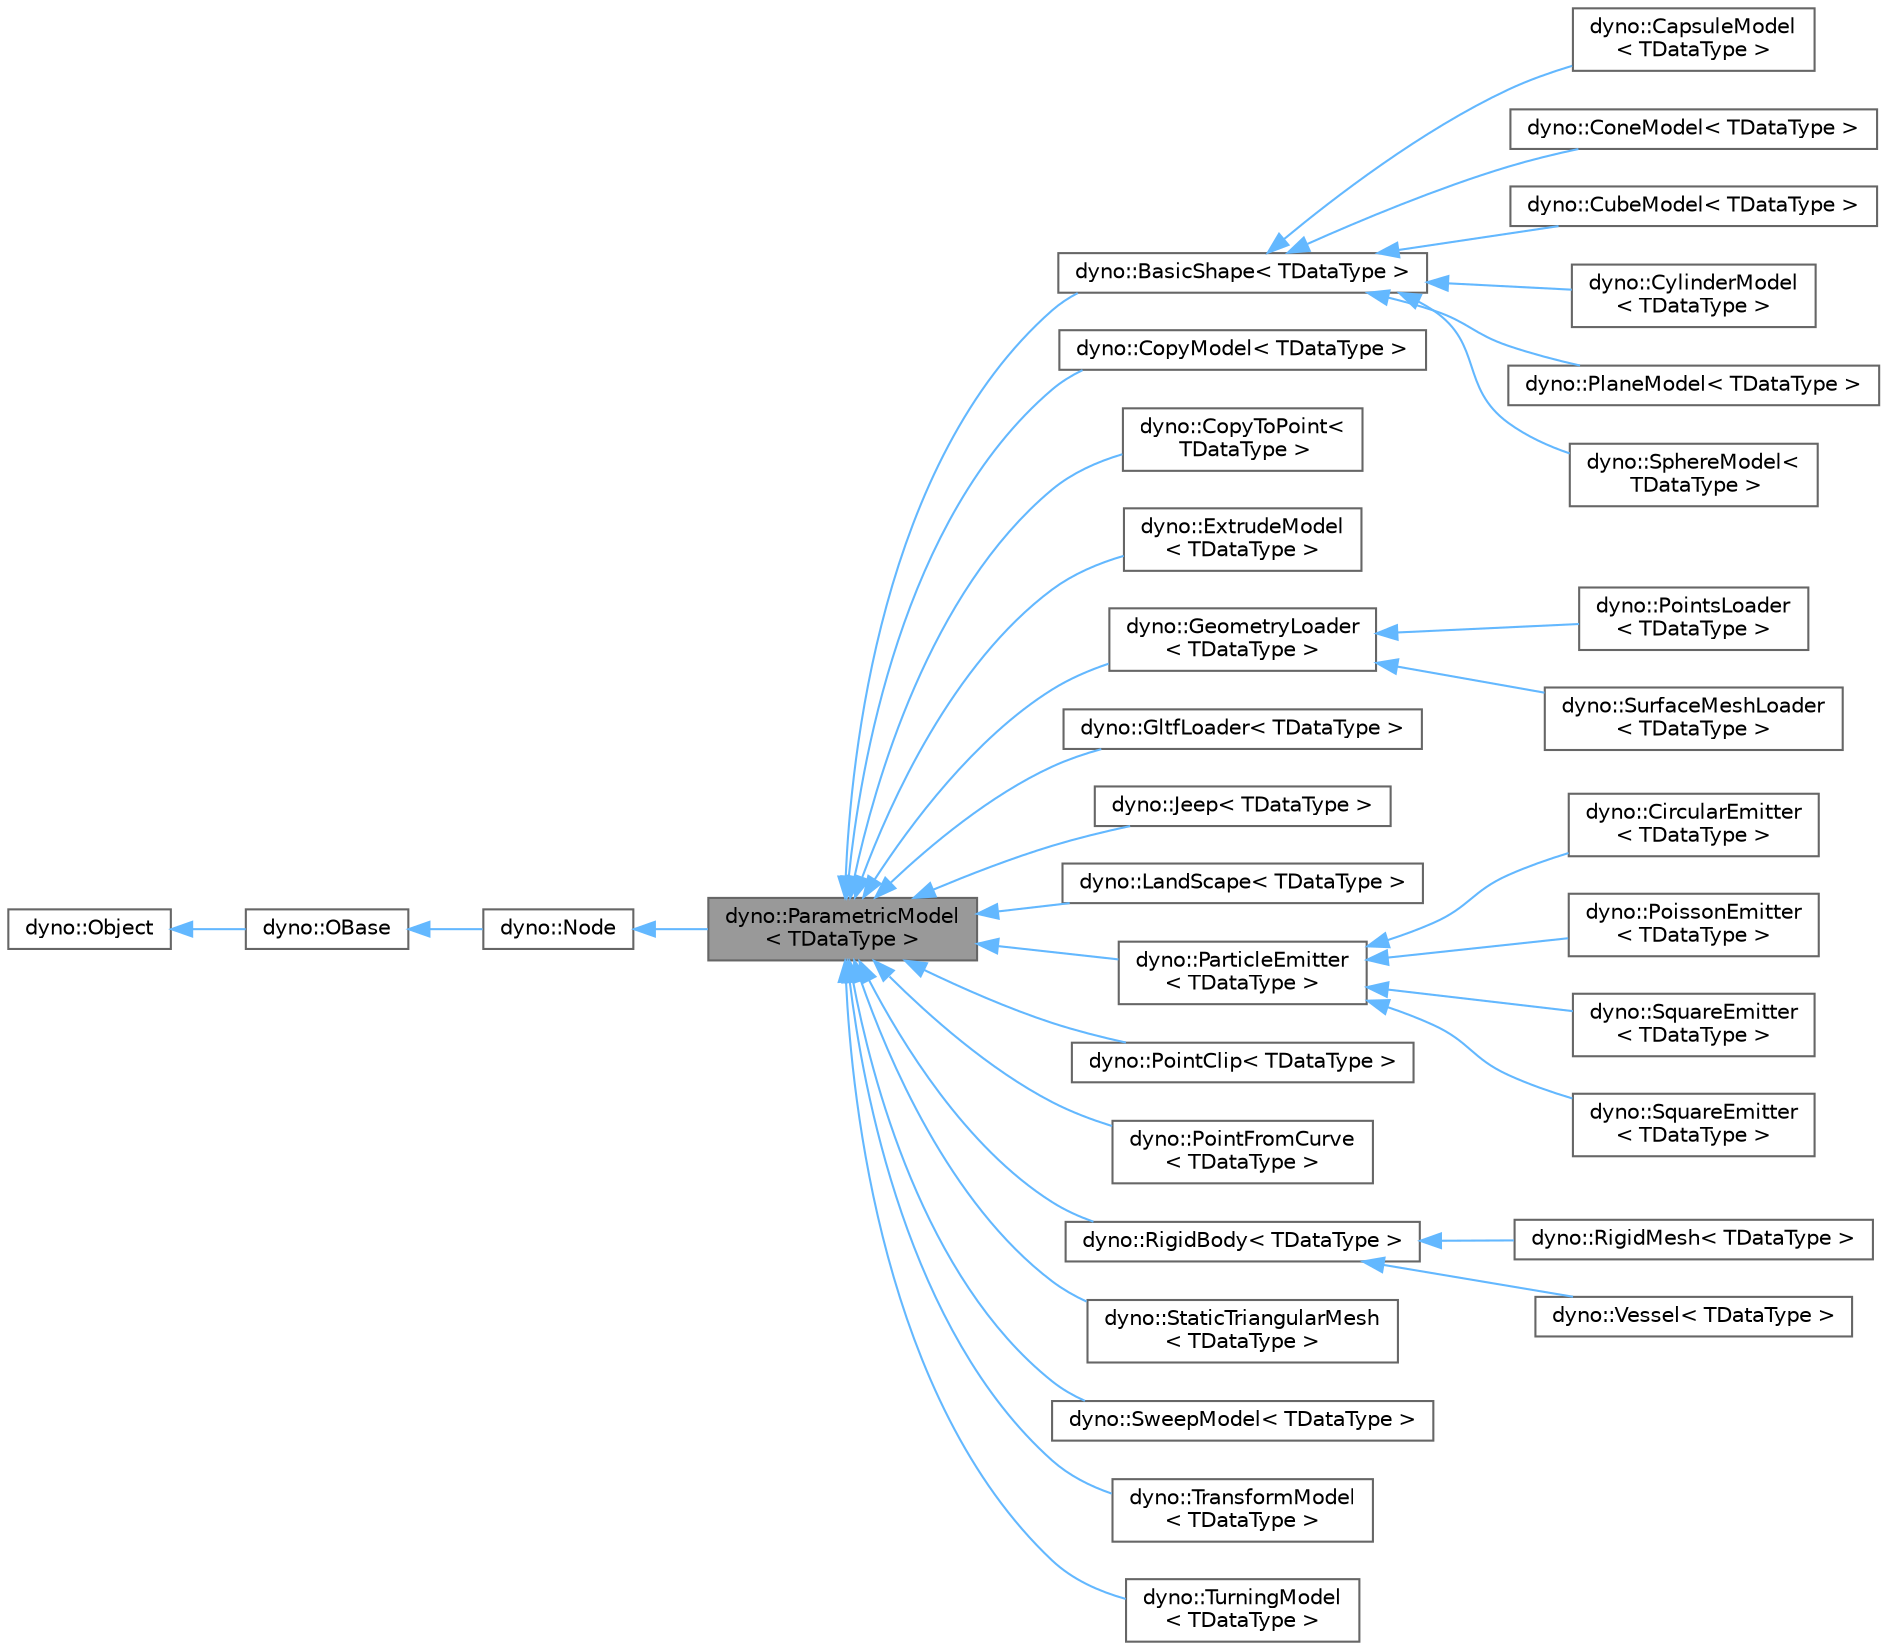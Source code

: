 digraph "dyno::ParametricModel&lt; TDataType &gt;"
{
 // LATEX_PDF_SIZE
  bgcolor="transparent";
  edge [fontname=Helvetica,fontsize=10,labelfontname=Helvetica,labelfontsize=10];
  node [fontname=Helvetica,fontsize=10,shape=box,height=0.2,width=0.4];
  rankdir="LR";
  Node1 [id="Node000001",label="dyno::ParametricModel\l\< TDataType \>",height=0.2,width=0.4,color="gray40", fillcolor="grey60", style="filled", fontcolor="black",tooltip=" "];
  Node2 -> Node1 [id="edge1_Node000001_Node000002",dir="back",color="steelblue1",style="solid",tooltip=" "];
  Node2 [id="Node000002",label="dyno::Node",height=0.2,width=0.4,color="gray40", fillcolor="white", style="filled",URL="$classdyno_1_1_node.html",tooltip=" "];
  Node3 -> Node2 [id="edge2_Node000002_Node000003",dir="back",color="steelblue1",style="solid",tooltip=" "];
  Node3 [id="Node000003",label="dyno::OBase",height=0.2,width=0.4,color="gray40", fillcolor="white", style="filled",URL="$classdyno_1_1_o_base.html",tooltip=" "];
  Node4 -> Node3 [id="edge3_Node000003_Node000004",dir="back",color="steelblue1",style="solid",tooltip=" "];
  Node4 [id="Node000004",label="dyno::Object",height=0.2,width=0.4,color="gray40", fillcolor="white", style="filled",URL="$classdyno_1_1_object.html",tooltip=" "];
  Node1 -> Node5 [id="edge4_Node000001_Node000005",dir="back",color="steelblue1",style="solid",tooltip=" "];
  Node5 [id="Node000005",label="dyno::BasicShape\< TDataType \>",height=0.2,width=0.4,color="gray40", fillcolor="white", style="filled",URL="$classdyno_1_1_basic_shape.html",tooltip=" "];
  Node5 -> Node6 [id="edge5_Node000005_Node000006",dir="back",color="steelblue1",style="solid",tooltip=" "];
  Node6 [id="Node000006",label="dyno::CapsuleModel\l\< TDataType \>",height=0.2,width=0.4,color="gray40", fillcolor="white", style="filled",URL="$classdyno_1_1_capsule_model.html",tooltip=" "];
  Node5 -> Node7 [id="edge6_Node000005_Node000007",dir="back",color="steelblue1",style="solid",tooltip=" "];
  Node7 [id="Node000007",label="dyno::ConeModel\< TDataType \>",height=0.2,width=0.4,color="gray40", fillcolor="white", style="filled",URL="$classdyno_1_1_cone_model.html",tooltip=" "];
  Node5 -> Node8 [id="edge7_Node000005_Node000008",dir="back",color="steelblue1",style="solid",tooltip=" "];
  Node8 [id="Node000008",label="dyno::CubeModel\< TDataType \>",height=0.2,width=0.4,color="gray40", fillcolor="white", style="filled",URL="$classdyno_1_1_cube_model.html",tooltip=" "];
  Node5 -> Node9 [id="edge8_Node000005_Node000009",dir="back",color="steelblue1",style="solid",tooltip=" "];
  Node9 [id="Node000009",label="dyno::CylinderModel\l\< TDataType \>",height=0.2,width=0.4,color="gray40", fillcolor="white", style="filled",URL="$classdyno_1_1_cylinder_model.html",tooltip=" "];
  Node5 -> Node10 [id="edge9_Node000005_Node000010",dir="back",color="steelblue1",style="solid",tooltip=" "];
  Node10 [id="Node000010",label="dyno::PlaneModel\< TDataType \>",height=0.2,width=0.4,color="gray40", fillcolor="white", style="filled",URL="$classdyno_1_1_plane_model.html",tooltip=" "];
  Node5 -> Node11 [id="edge10_Node000005_Node000011",dir="back",color="steelblue1",style="solid",tooltip=" "];
  Node11 [id="Node000011",label="dyno::SphereModel\<\l TDataType \>",height=0.2,width=0.4,color="gray40", fillcolor="white", style="filled",URL="$classdyno_1_1_sphere_model.html",tooltip=" "];
  Node1 -> Node12 [id="edge11_Node000001_Node000012",dir="back",color="steelblue1",style="solid",tooltip=" "];
  Node12 [id="Node000012",label="dyno::CopyModel\< TDataType \>",height=0.2,width=0.4,color="gray40", fillcolor="white", style="filled",URL="$classdyno_1_1_copy_model.html",tooltip=" "];
  Node1 -> Node13 [id="edge12_Node000001_Node000013",dir="back",color="steelblue1",style="solid",tooltip=" "];
  Node13 [id="Node000013",label="dyno::CopyToPoint\<\l TDataType \>",height=0.2,width=0.4,color="gray40", fillcolor="white", style="filled",URL="$classdyno_1_1_copy_to_point.html",tooltip=" "];
  Node1 -> Node14 [id="edge13_Node000001_Node000014",dir="back",color="steelblue1",style="solid",tooltip=" "];
  Node14 [id="Node000014",label="dyno::ExtrudeModel\l\< TDataType \>",height=0.2,width=0.4,color="gray40", fillcolor="white", style="filled",URL="$classdyno_1_1_extrude_model.html",tooltip=" "];
  Node1 -> Node15 [id="edge14_Node000001_Node000015",dir="back",color="steelblue1",style="solid",tooltip=" "];
  Node15 [id="Node000015",label="dyno::GeometryLoader\l\< TDataType \>",height=0.2,width=0.4,color="gray40", fillcolor="white", style="filled",URL="$classdyno_1_1_geometry_loader.html",tooltip=" "];
  Node15 -> Node16 [id="edge15_Node000015_Node000016",dir="back",color="steelblue1",style="solid",tooltip=" "];
  Node16 [id="Node000016",label="dyno::PointsLoader\l\< TDataType \>",height=0.2,width=0.4,color="gray40", fillcolor="white", style="filled",URL="$classdyno_1_1_points_loader.html",tooltip="Load a triangular mesh."];
  Node15 -> Node17 [id="edge16_Node000015_Node000017",dir="back",color="steelblue1",style="solid",tooltip=" "];
  Node17 [id="Node000017",label="dyno::SurfaceMeshLoader\l\< TDataType \>",height=0.2,width=0.4,color="gray40", fillcolor="white", style="filled",URL="$classdyno_1_1_surface_mesh_loader.html",tooltip="Load a triangular mesh."];
  Node1 -> Node18 [id="edge17_Node000001_Node000018",dir="back",color="steelblue1",style="solid",tooltip=" "];
  Node18 [id="Node000018",label="dyno::GltfLoader\< TDataType \>",height=0.2,width=0.4,color="gray40", fillcolor="white", style="filled",URL="$classdyno_1_1_gltf_loader.html",tooltip=" "];
  Node1 -> Node19 [id="edge18_Node000001_Node000019",dir="back",color="steelblue1",style="solid",tooltip=" "];
  Node19 [id="Node000019",label="dyno::Jeep\< TDataType \>",height=0.2,width=0.4,color="gray40", fillcolor="white", style="filled",URL="$classdyno_1_1_jeep.html",tooltip=" "];
  Node1 -> Node20 [id="edge19_Node000001_Node000020",dir="back",color="steelblue1",style="solid",tooltip=" "];
  Node20 [id="Node000020",label="dyno::LandScape\< TDataType \>",height=0.2,width=0.4,color="gray40", fillcolor="white", style="filled",URL="$classdyno_1_1_land_scape.html",tooltip=" "];
  Node1 -> Node21 [id="edge20_Node000001_Node000021",dir="back",color="steelblue1",style="solid",tooltip=" "];
  Node21 [id="Node000021",label="dyno::ParticleEmitter\l\< TDataType \>",height=0.2,width=0.4,color="gray40", fillcolor="white", style="filled",URL="$classdyno_1_1_particle_emitter.html",tooltip=" "];
  Node21 -> Node22 [id="edge21_Node000021_Node000022",dir="back",color="steelblue1",style="solid",tooltip=" "];
  Node22 [id="Node000022",label="dyno::CircularEmitter\l\< TDataType \>",height=0.2,width=0.4,color="gray40", fillcolor="white", style="filled",URL="$classdyno_1_1_circular_emitter.html",tooltip=" "];
  Node21 -> Node23 [id="edge22_Node000021_Node000023",dir="back",color="steelblue1",style="solid",tooltip=" "];
  Node23 [id="Node000023",label="dyno::PoissonEmitter\l\< TDataType \>",height=0.2,width=0.4,color="gray40", fillcolor="white", style="filled",URL="$classdyno_1_1_poisson_emitter.html",tooltip=" "];
  Node21 -> Node24 [id="edge23_Node000021_Node000024",dir="back",color="steelblue1",style="solid",tooltip=" "];
  Node24 [id="Node000024",label="dyno::SquareEmitter\l\< TDataType \>",height=0.2,width=0.4,color="gray40", fillcolor="white", style="filled",URL="$classdyno_1_1_square_emitter.html",tooltip=" "];
  Node21 -> Node25 [id="edge24_Node000021_Node000025",dir="back",color="steelblue1",style="solid",tooltip=" "];
  Node25 [id="Node000025",label="dyno::SquareEmitter\l\< TDataType \>",height=0.2,width=0.4,color="gray40", fillcolor="white", style="filled",URL="$classdyno_1_1_square_emitter.html",tooltip=" "];
  Node1 -> Node26 [id="edge25_Node000001_Node000026",dir="back",color="steelblue1",style="solid",tooltip=" "];
  Node26 [id="Node000026",label="dyno::PointClip\< TDataType \>",height=0.2,width=0.4,color="gray40", fillcolor="white", style="filled",URL="$classdyno_1_1_point_clip.html",tooltip=" "];
  Node1 -> Node27 [id="edge26_Node000001_Node000027",dir="back",color="steelblue1",style="solid",tooltip=" "];
  Node27 [id="Node000027",label="dyno::PointFromCurve\l\< TDataType \>",height=0.2,width=0.4,color="gray40", fillcolor="white", style="filled",URL="$classdyno_1_1_point_from_curve.html",tooltip=" "];
  Node1 -> Node28 [id="edge27_Node000001_Node000028",dir="back",color="steelblue1",style="solid",tooltip=" "];
  Node28 [id="Node000028",label="dyno::RigidBody\< TDataType \>",height=0.2,width=0.4,color="gray40", fillcolor="white", style="filled",URL="$classdyno_1_1_rigid_body.html",tooltip=" "];
  Node28 -> Node29 [id="edge28_Node000028_Node000029",dir="back",color="steelblue1",style="solid",tooltip=" "];
  Node29 [id="Node000029",label="dyno::RigidMesh\< TDataType \>",height=0.2,width=0.4,color="gray40", fillcolor="white", style="filled",URL="$classdyno_1_1_rigid_mesh.html",tooltip=" "];
  Node28 -> Node30 [id="edge29_Node000028_Node000030",dir="back",color="steelblue1",style="solid",tooltip=" "];
  Node30 [id="Node000030",label="dyno::Vessel\< TDataType \>",height=0.2,width=0.4,color="gray40", fillcolor="white", style="filled",URL="$classdyno_1_1_vessel.html",tooltip=" "];
  Node1 -> Node31 [id="edge30_Node000001_Node000031",dir="back",color="steelblue1",style="solid",tooltip=" "];
  Node31 [id="Node000031",label="dyno::StaticTriangularMesh\l\< TDataType \>",height=0.2,width=0.4,color="gray40", fillcolor="white", style="filled",URL="$classdyno_1_1_static_triangular_mesh.html",tooltip="A node containing a TriangleSet object."];
  Node1 -> Node32 [id="edge31_Node000001_Node000032",dir="back",color="steelblue1",style="solid",tooltip=" "];
  Node32 [id="Node000032",label="dyno::SweepModel\< TDataType \>",height=0.2,width=0.4,color="gray40", fillcolor="white", style="filled",URL="$classdyno_1_1_sweep_model.html",tooltip=" "];
  Node1 -> Node33 [id="edge32_Node000001_Node000033",dir="back",color="steelblue1",style="solid",tooltip=" "];
  Node33 [id="Node000033",label="dyno::TransformModel\l\< TDataType \>",height=0.2,width=0.4,color="gray40", fillcolor="white", style="filled",URL="$classdyno_1_1_transform_model.html",tooltip=" "];
  Node1 -> Node34 [id="edge33_Node000001_Node000034",dir="back",color="steelblue1",style="solid",tooltip=" "];
  Node34 [id="Node000034",label="dyno::TurningModel\l\< TDataType \>",height=0.2,width=0.4,color="gray40", fillcolor="white", style="filled",URL="$classdyno_1_1_turning_model.html",tooltip=" "];
}
